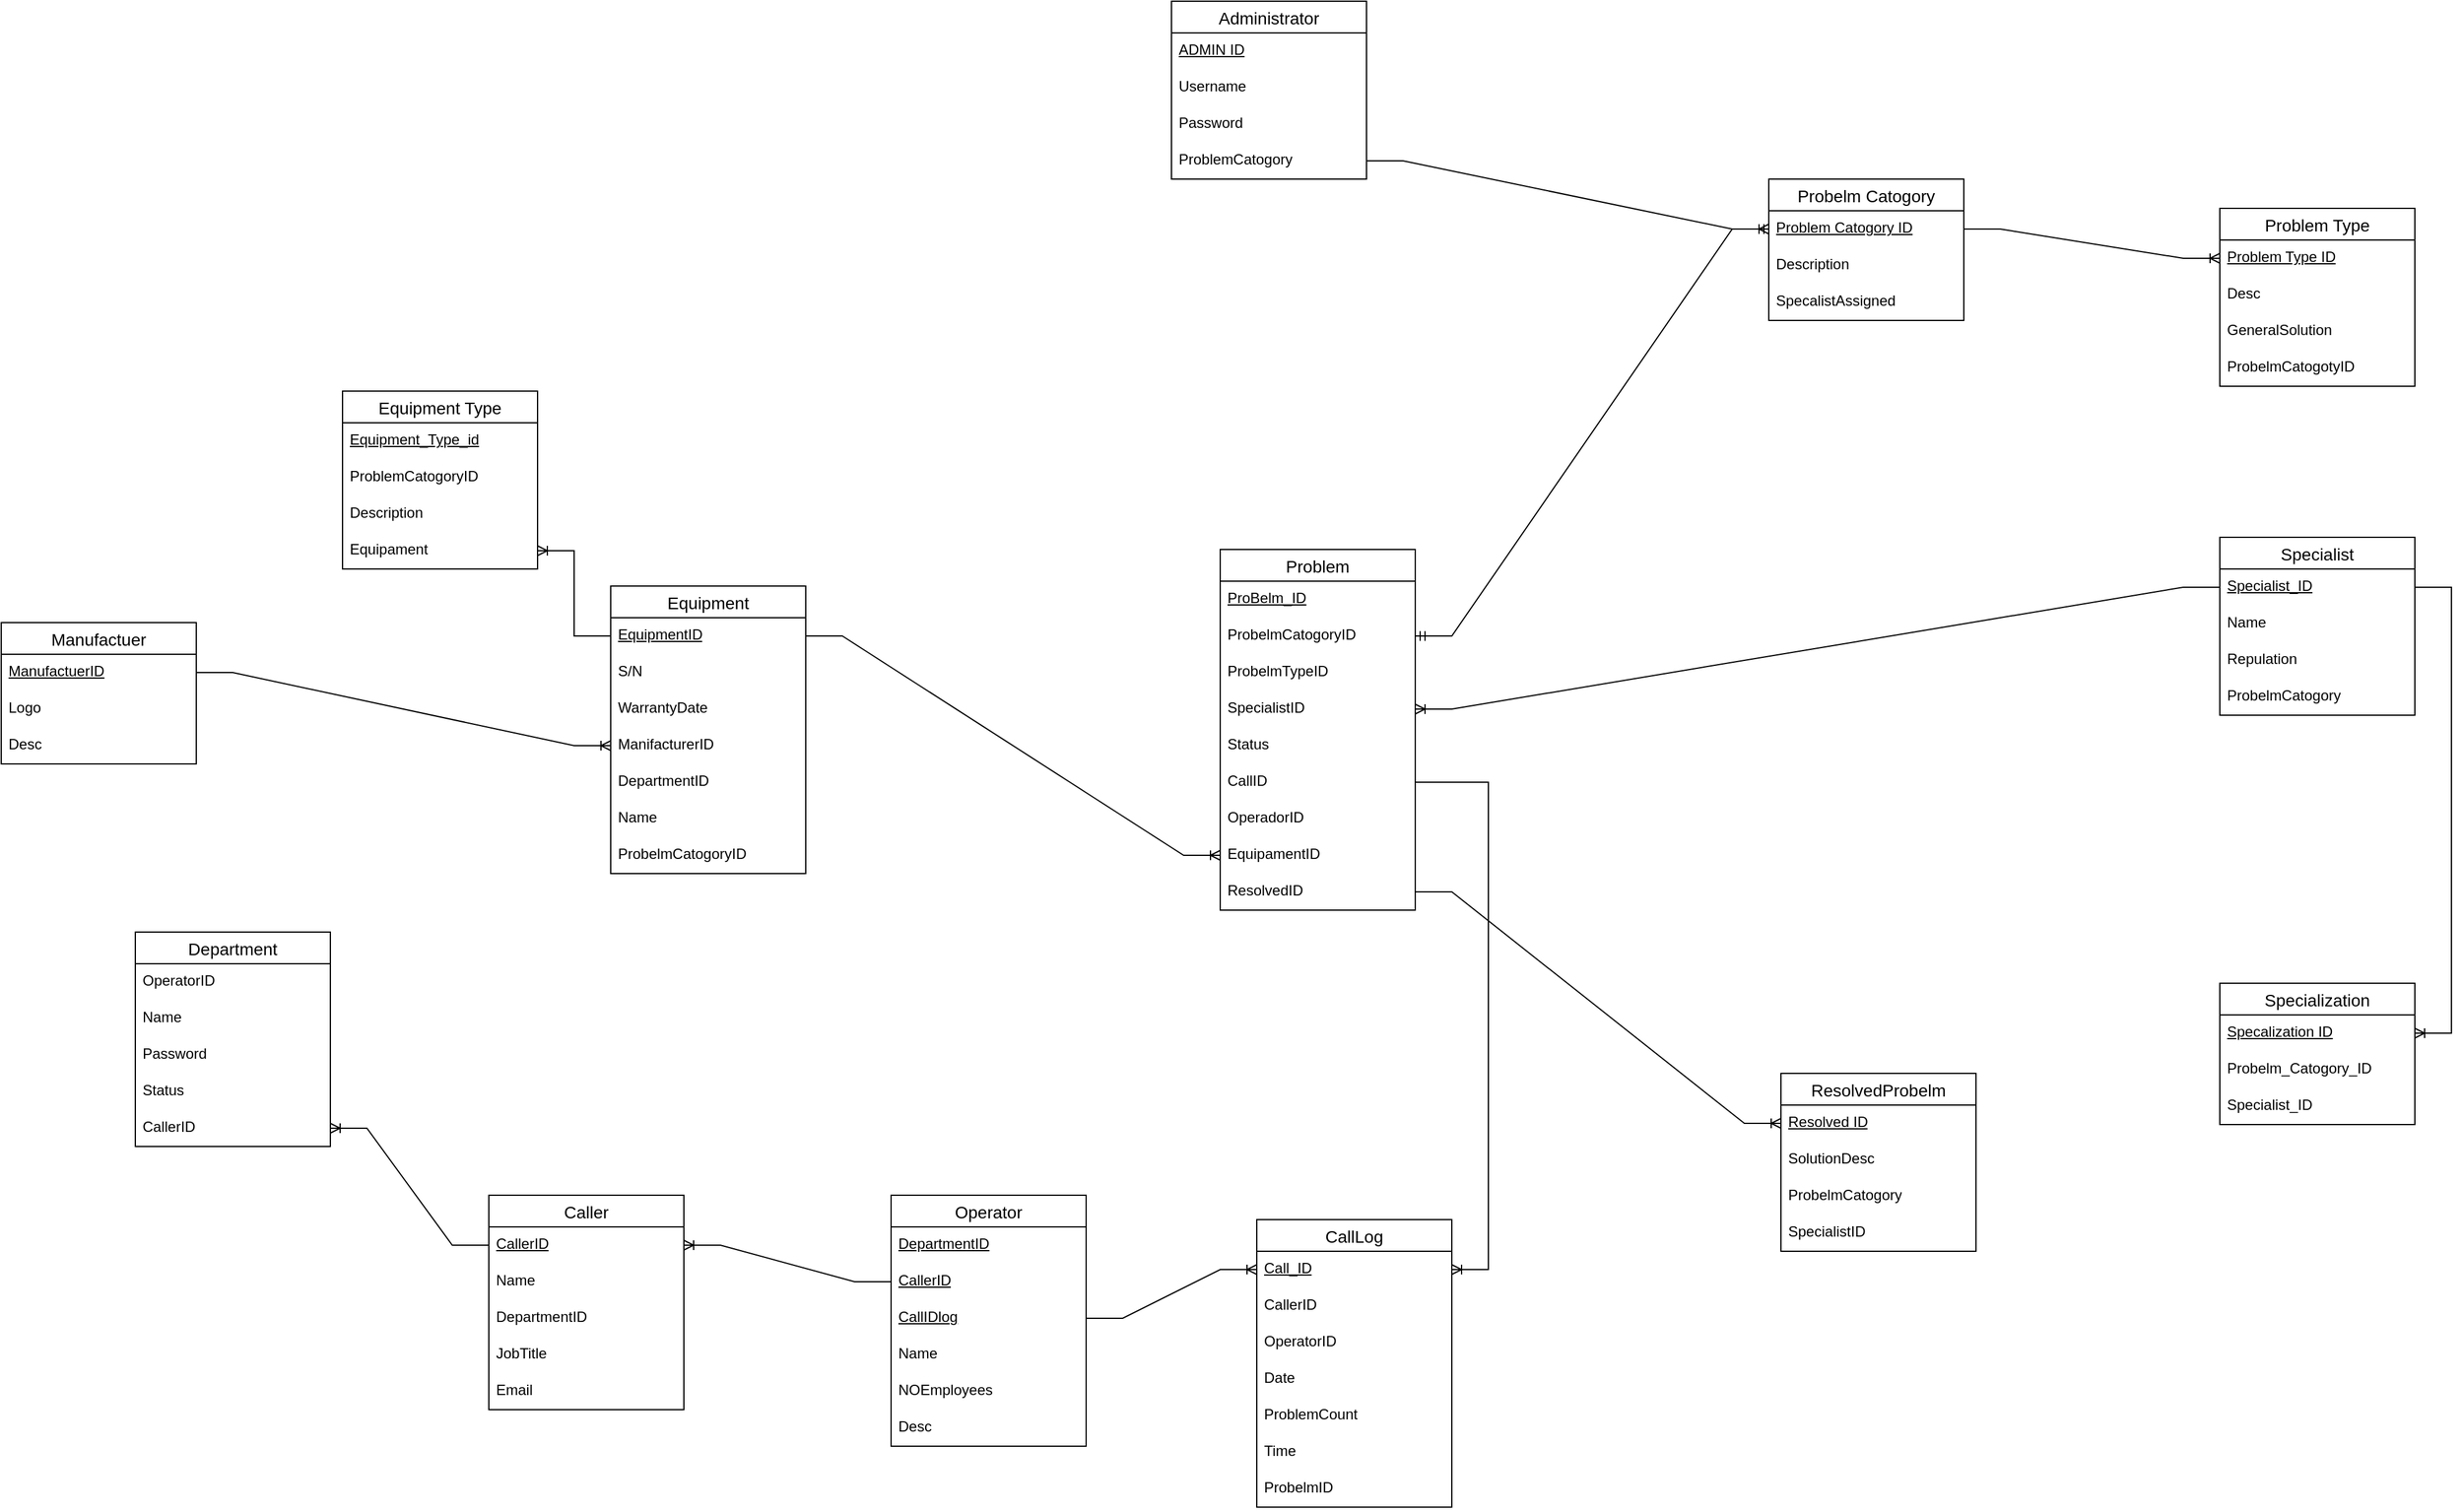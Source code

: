 <mxfile version="24.7.17">
  <diagram name="Página-1" id="ZeteUe9dI3upf3mu1o2H">
    <mxGraphModel dx="3341" dy="3220" grid="1" gridSize="10" guides="1" tooltips="1" connect="1" arrows="1" fold="1" page="1" pageScale="1" pageWidth="827" pageHeight="1169" math="0" shadow="0">
      <root>
        <mxCell id="0" />
        <mxCell id="1" parent="0" />
        <mxCell id="eCejzndIbdOfTofB6fQI-1" value="Equipment Type" style="swimlane;fontStyle=0;childLayout=stackLayout;horizontal=1;startSize=26;horizontalStack=0;resizeParent=1;resizeParentMax=0;resizeLast=0;collapsible=1;marginBottom=0;align=center;fontSize=14;" parent="1" vertex="1">
          <mxGeometry x="-970" y="-1310" width="160" height="146" as="geometry">
            <mxRectangle x="-810" y="-1260" width="140" height="30" as="alternateBounds" />
          </mxGeometry>
        </mxCell>
        <mxCell id="eCejzndIbdOfTofB6fQI-2" value="&lt;font style=&quot;vertical-align: inherit;&quot;&gt;&lt;font style=&quot;vertical-align: inherit;&quot;&gt;&lt;font style=&quot;vertical-align: inherit;&quot;&gt;&lt;font style=&quot;vertical-align: inherit;&quot;&gt;&lt;u&gt;Equipment_Type_id&lt;/u&gt;&lt;/font&gt;&lt;/font&gt;&lt;/font&gt;&lt;/font&gt;" style="text;strokeColor=none;fillColor=none;spacingLeft=4;spacingRight=4;overflow=hidden;rotatable=0;points=[[0,0.5],[1,0.5]];portConstraint=eastwest;fontSize=12;whiteSpace=wrap;html=1;" parent="eCejzndIbdOfTofB6fQI-1" vertex="1">
          <mxGeometry y="26" width="160" height="30" as="geometry" />
        </mxCell>
        <mxCell id="eCejzndIbdOfTofB6fQI-3" value="ProblemCatogoryID" style="text;strokeColor=none;fillColor=none;spacingLeft=4;spacingRight=4;overflow=hidden;rotatable=0;points=[[0,0.5],[1,0.5]];portConstraint=eastwest;fontSize=12;whiteSpace=wrap;html=1;" parent="eCejzndIbdOfTofB6fQI-1" vertex="1">
          <mxGeometry y="56" width="160" height="30" as="geometry" />
        </mxCell>
        <mxCell id="eCejzndIbdOfTofB6fQI-4" value="Description" style="text;strokeColor=none;fillColor=none;spacingLeft=4;spacingRight=4;overflow=hidden;rotatable=0;points=[[0,0.5],[1,0.5]];portConstraint=eastwest;fontSize=12;whiteSpace=wrap;html=1;" parent="eCejzndIbdOfTofB6fQI-1" vertex="1">
          <mxGeometry y="86" width="160" height="30" as="geometry" />
        </mxCell>
        <mxCell id="h2JF8p9FzWfgGjLoV1Fd-132" value="Equipament" style="text;strokeColor=none;fillColor=none;spacingLeft=4;spacingRight=4;overflow=hidden;rotatable=0;points=[[0,0.5],[1,0.5]];portConstraint=eastwest;fontSize=12;whiteSpace=wrap;html=1;" vertex="1" parent="eCejzndIbdOfTofB6fQI-1">
          <mxGeometry y="116" width="160" height="30" as="geometry" />
        </mxCell>
        <mxCell id="eCejzndIbdOfTofB6fQI-5" value="Administrator" style="swimlane;fontStyle=0;childLayout=stackLayout;horizontal=1;startSize=26;horizontalStack=0;resizeParent=1;resizeParentMax=0;resizeLast=0;collapsible=1;marginBottom=0;align=center;fontSize=14;" parent="1" vertex="1">
          <mxGeometry x="-290" y="-1630" width="160" height="146" as="geometry">
            <mxRectangle x="-380" y="-1340" width="120" height="30" as="alternateBounds" />
          </mxGeometry>
        </mxCell>
        <mxCell id="eCejzndIbdOfTofB6fQI-6" value="&lt;font style=&quot;vertical-align: inherit;&quot;&gt;&lt;font style=&quot;vertical-align: inherit;&quot;&gt;&lt;font style=&quot;vertical-align: inherit;&quot;&gt;&lt;font style=&quot;vertical-align: inherit;&quot;&gt;&lt;u&gt;ADMIN ID&lt;/u&gt;&lt;/font&gt;&lt;/font&gt;&lt;/font&gt;&lt;/font&gt;" style="text;strokeColor=none;fillColor=none;spacingLeft=4;spacingRight=4;overflow=hidden;rotatable=0;points=[[0,0.5],[1,0.5]];portConstraint=eastwest;fontSize=12;whiteSpace=wrap;html=1;" parent="eCejzndIbdOfTofB6fQI-5" vertex="1">
          <mxGeometry y="26" width="160" height="30" as="geometry" />
        </mxCell>
        <mxCell id="eCejzndIbdOfTofB6fQI-7" value="Username" style="text;strokeColor=none;fillColor=none;spacingLeft=4;spacingRight=4;overflow=hidden;rotatable=0;points=[[0,0.5],[1,0.5]];portConstraint=eastwest;fontSize=12;whiteSpace=wrap;html=1;" parent="eCejzndIbdOfTofB6fQI-5" vertex="1">
          <mxGeometry y="56" width="160" height="30" as="geometry" />
        </mxCell>
        <mxCell id="eCejzndIbdOfTofB6fQI-8" value="Password" style="text;strokeColor=none;fillColor=none;spacingLeft=4;spacingRight=4;overflow=hidden;rotatable=0;points=[[0,0.5],[1,0.5]];portConstraint=eastwest;fontSize=12;whiteSpace=wrap;html=1;" parent="eCejzndIbdOfTofB6fQI-5" vertex="1">
          <mxGeometry y="86" width="160" height="30" as="geometry" />
        </mxCell>
        <mxCell id="h2JF8p9FzWfgGjLoV1Fd-112" value="ProblemCatogory" style="text;strokeColor=none;fillColor=none;spacingLeft=4;spacingRight=4;overflow=hidden;rotatable=0;points=[[0,0.5],[1,0.5]];portConstraint=eastwest;fontSize=12;whiteSpace=wrap;html=1;" vertex="1" parent="eCejzndIbdOfTofB6fQI-5">
          <mxGeometry y="116" width="160" height="30" as="geometry" />
        </mxCell>
        <mxCell id="eCejzndIbdOfTofB6fQI-9" value="Problem Type" style="swimlane;fontStyle=0;childLayout=stackLayout;horizontal=1;startSize=26;horizontalStack=0;resizeParent=1;resizeParentMax=0;resizeLast=0;collapsible=1;marginBottom=0;align=center;fontSize=14;" parent="1" vertex="1">
          <mxGeometry x="570" y="-1460" width="160" height="146" as="geometry">
            <mxRectangle x="550" y="-1210" width="130" height="30" as="alternateBounds" />
          </mxGeometry>
        </mxCell>
        <mxCell id="eCejzndIbdOfTofB6fQI-10" value="&lt;u&gt;Problem Type ID&lt;/u&gt;" style="text;strokeColor=none;fillColor=none;spacingLeft=4;spacingRight=4;overflow=hidden;rotatable=0;points=[[0,0.5],[1,0.5]];portConstraint=eastwest;fontSize=12;whiteSpace=wrap;html=1;" parent="eCejzndIbdOfTofB6fQI-9" vertex="1">
          <mxGeometry y="26" width="160" height="30" as="geometry" />
        </mxCell>
        <mxCell id="eCejzndIbdOfTofB6fQI-11" value="Desc" style="text;strokeColor=none;fillColor=none;spacingLeft=4;spacingRight=4;overflow=hidden;rotatable=0;points=[[0,0.5],[1,0.5]];portConstraint=eastwest;fontSize=12;whiteSpace=wrap;html=1;" parent="eCejzndIbdOfTofB6fQI-9" vertex="1">
          <mxGeometry y="56" width="160" height="30" as="geometry" />
        </mxCell>
        <mxCell id="eCejzndIbdOfTofB6fQI-12" value="GeneralSolution" style="text;strokeColor=none;fillColor=none;spacingLeft=4;spacingRight=4;overflow=hidden;rotatable=0;points=[[0,0.5],[1,0.5]];portConstraint=eastwest;fontSize=12;whiteSpace=wrap;html=1;" parent="eCejzndIbdOfTofB6fQI-9" vertex="1">
          <mxGeometry y="86" width="160" height="30" as="geometry" />
        </mxCell>
        <mxCell id="h2JF8p9FzWfgGjLoV1Fd-116" value="ProbelmCatogotyID" style="text;strokeColor=none;fillColor=none;spacingLeft=4;spacingRight=4;overflow=hidden;rotatable=0;points=[[0,0.5],[1,0.5]];portConstraint=eastwest;fontSize=12;whiteSpace=wrap;html=1;" vertex="1" parent="eCejzndIbdOfTofB6fQI-9">
          <mxGeometry y="116" width="160" height="30" as="geometry" />
        </mxCell>
        <mxCell id="eCejzndIbdOfTofB6fQI-13" value="Probelm Catogory" style="swimlane;fontStyle=0;childLayout=stackLayout;horizontal=1;startSize=26;horizontalStack=0;resizeParent=1;resizeParentMax=0;resizeLast=0;collapsible=1;marginBottom=0;align=center;fontSize=14;" parent="1" vertex="1">
          <mxGeometry x="200" y="-1484" width="160" height="116" as="geometry">
            <mxRectangle x="170" y="-1330" width="150" height="30" as="alternateBounds" />
          </mxGeometry>
        </mxCell>
        <mxCell id="eCejzndIbdOfTofB6fQI-14" value="&lt;u&gt;Problem Catogory ID&lt;/u&gt;" style="text;strokeColor=none;fillColor=none;spacingLeft=4;spacingRight=4;overflow=hidden;rotatable=0;points=[[0,0.5],[1,0.5]];portConstraint=eastwest;fontSize=12;whiteSpace=wrap;html=1;" parent="eCejzndIbdOfTofB6fQI-13" vertex="1">
          <mxGeometry y="26" width="160" height="30" as="geometry" />
        </mxCell>
        <mxCell id="eCejzndIbdOfTofB6fQI-15" value="Description" style="text;strokeColor=none;fillColor=none;spacingLeft=4;spacingRight=4;overflow=hidden;rotatable=0;points=[[0,0.5],[1,0.5]];portConstraint=eastwest;fontSize=12;whiteSpace=wrap;html=1;" parent="eCejzndIbdOfTofB6fQI-13" vertex="1">
          <mxGeometry y="56" width="160" height="30" as="geometry" />
        </mxCell>
        <mxCell id="eCejzndIbdOfTofB6fQI-16" value="SpecalistAssigned" style="text;strokeColor=none;fillColor=none;spacingLeft=4;spacingRight=4;overflow=hidden;rotatable=0;points=[[0,0.5],[1,0.5]];portConstraint=eastwest;fontSize=12;whiteSpace=wrap;html=1;" parent="eCejzndIbdOfTofB6fQI-13" vertex="1">
          <mxGeometry y="86" width="160" height="30" as="geometry" />
        </mxCell>
        <mxCell id="eCejzndIbdOfTofB6fQI-17" value="Specialist" style="swimlane;fontStyle=0;childLayout=stackLayout;horizontal=1;startSize=26;horizontalStack=0;resizeParent=1;resizeParentMax=0;resizeLast=0;collapsible=1;marginBottom=0;align=center;fontSize=14;" parent="1" vertex="1">
          <mxGeometry x="570" y="-1190" width="160" height="146" as="geometry">
            <mxRectangle x="670" y="-1100" width="100" height="30" as="alternateBounds" />
          </mxGeometry>
        </mxCell>
        <mxCell id="eCejzndIbdOfTofB6fQI-18" value="&lt;font style=&quot;vertical-align: inherit;&quot;&gt;&lt;font style=&quot;vertical-align: inherit;&quot;&gt;&lt;font style=&quot;vertical-align: inherit;&quot;&gt;&lt;font style=&quot;vertical-align: inherit;&quot;&gt;&lt;u&gt;Specialist_ID&lt;/u&gt;&lt;/font&gt;&lt;/font&gt;&lt;/font&gt;&lt;/font&gt;" style="text;strokeColor=none;fillColor=none;spacingLeft=4;spacingRight=4;overflow=hidden;rotatable=0;points=[[0,0.5],[1,0.5]];portConstraint=eastwest;fontSize=12;whiteSpace=wrap;html=1;" parent="eCejzndIbdOfTofB6fQI-17" vertex="1">
          <mxGeometry y="26" width="160" height="30" as="geometry" />
        </mxCell>
        <mxCell id="eCejzndIbdOfTofB6fQI-19" value="Name" style="text;strokeColor=none;fillColor=none;spacingLeft=4;spacingRight=4;overflow=hidden;rotatable=0;points=[[0,0.5],[1,0.5]];portConstraint=eastwest;fontSize=12;whiteSpace=wrap;html=1;" parent="eCejzndIbdOfTofB6fQI-17" vertex="1">
          <mxGeometry y="56" width="160" height="30" as="geometry" />
        </mxCell>
        <mxCell id="eCejzndIbdOfTofB6fQI-20" value="Repulation" style="text;strokeColor=none;fillColor=none;spacingLeft=4;spacingRight=4;overflow=hidden;rotatable=0;points=[[0,0.5],[1,0.5]];portConstraint=eastwest;fontSize=12;whiteSpace=wrap;html=1;" parent="eCejzndIbdOfTofB6fQI-17" vertex="1">
          <mxGeometry y="86" width="160" height="30" as="geometry" />
        </mxCell>
        <mxCell id="eCejzndIbdOfTofB6fQI-54" value="ProbelmCatogory" style="text;strokeColor=none;fillColor=none;spacingLeft=4;spacingRight=4;overflow=hidden;rotatable=0;points=[[0,0.5],[1,0.5]];portConstraint=eastwest;fontSize=12;whiteSpace=wrap;html=1;" parent="eCejzndIbdOfTofB6fQI-17" vertex="1">
          <mxGeometry y="116" width="160" height="30" as="geometry" />
        </mxCell>
        <mxCell id="eCejzndIbdOfTofB6fQI-21" value="ResolvedProbelm" style="swimlane;fontStyle=0;childLayout=stackLayout;horizontal=1;startSize=26;horizontalStack=0;resizeParent=1;resizeParentMax=0;resizeLast=0;collapsible=1;marginBottom=0;align=center;fontSize=14;" parent="1" vertex="1">
          <mxGeometry x="210" y="-750" width="160" height="146" as="geometry">
            <mxRectangle x="50" y="-750" width="150" height="30" as="alternateBounds" />
          </mxGeometry>
        </mxCell>
        <mxCell id="eCejzndIbdOfTofB6fQI-22" value="&lt;font style=&quot;vertical-align: inherit;&quot;&gt;&lt;font style=&quot;vertical-align: inherit;&quot;&gt;&lt;font style=&quot;vertical-align: inherit;&quot;&gt;&lt;font style=&quot;vertical-align: inherit;&quot;&gt;&lt;u&gt;Resolved ID&lt;/u&gt;&lt;/font&gt;&lt;/font&gt;&lt;/font&gt;&lt;/font&gt;" style="text;strokeColor=none;fillColor=none;spacingLeft=4;spacingRight=4;overflow=hidden;rotatable=0;points=[[0,0.5],[1,0.5]];portConstraint=eastwest;fontSize=12;whiteSpace=wrap;html=1;" parent="eCejzndIbdOfTofB6fQI-21" vertex="1">
          <mxGeometry y="26" width="160" height="30" as="geometry" />
        </mxCell>
        <mxCell id="eCejzndIbdOfTofB6fQI-23" value="SolutionDesc" style="text;strokeColor=none;fillColor=none;spacingLeft=4;spacingRight=4;overflow=hidden;rotatable=0;points=[[0,0.5],[1,0.5]];portConstraint=eastwest;fontSize=12;whiteSpace=wrap;html=1;" parent="eCejzndIbdOfTofB6fQI-21" vertex="1">
          <mxGeometry y="56" width="160" height="30" as="geometry" />
        </mxCell>
        <mxCell id="eCejzndIbdOfTofB6fQI-24" value="ProbelmCatogory" style="text;strokeColor=none;fillColor=none;spacingLeft=4;spacingRight=4;overflow=hidden;rotatable=0;points=[[0,0.5],[1,0.5]];portConstraint=eastwest;fontSize=12;whiteSpace=wrap;html=1;" parent="eCejzndIbdOfTofB6fQI-21" vertex="1">
          <mxGeometry y="86" width="160" height="30" as="geometry" />
        </mxCell>
        <mxCell id="eCejzndIbdOfTofB6fQI-57" value="SpecialistID" style="text;strokeColor=none;fillColor=none;spacingLeft=4;spacingRight=4;overflow=hidden;rotatable=0;points=[[0,0.5],[1,0.5]];portConstraint=eastwest;fontSize=12;whiteSpace=wrap;html=1;" parent="eCejzndIbdOfTofB6fQI-21" vertex="1">
          <mxGeometry y="116" width="160" height="30" as="geometry" />
        </mxCell>
        <mxCell id="eCejzndIbdOfTofB6fQI-25" value="Specialization" style="swimlane;fontStyle=0;childLayout=stackLayout;horizontal=1;startSize=26;horizontalStack=0;resizeParent=1;resizeParentMax=0;resizeLast=0;collapsible=1;marginBottom=0;align=center;fontSize=14;" parent="1" vertex="1">
          <mxGeometry x="570" y="-824" width="160" height="116" as="geometry">
            <mxRectangle x="290" y="-800" width="130" height="30" as="alternateBounds" />
          </mxGeometry>
        </mxCell>
        <mxCell id="eCejzndIbdOfTofB6fQI-26" value="&lt;font style=&quot;vertical-align: inherit;&quot;&gt;&lt;font style=&quot;vertical-align: inherit;&quot;&gt;&lt;font style=&quot;vertical-align: inherit;&quot;&gt;&lt;font style=&quot;vertical-align: inherit;&quot;&gt;&lt;u&gt;Specalization ID&lt;/u&gt;&lt;/font&gt;&lt;/font&gt;&lt;/font&gt;&lt;/font&gt;" style="text;strokeColor=none;fillColor=none;spacingLeft=4;spacingRight=4;overflow=hidden;rotatable=0;points=[[0,0.5],[1,0.5]];portConstraint=eastwest;fontSize=12;whiteSpace=wrap;html=1;" parent="eCejzndIbdOfTofB6fQI-25" vertex="1">
          <mxGeometry y="26" width="160" height="30" as="geometry" />
        </mxCell>
        <mxCell id="eCejzndIbdOfTofB6fQI-27" value="Probelm_Catogory_ID" style="text;strokeColor=none;fillColor=none;spacingLeft=4;spacingRight=4;overflow=hidden;rotatable=0;points=[[0,0.5],[1,0.5]];portConstraint=eastwest;fontSize=12;whiteSpace=wrap;html=1;" parent="eCejzndIbdOfTofB6fQI-25" vertex="1">
          <mxGeometry y="56" width="160" height="30" as="geometry" />
        </mxCell>
        <mxCell id="eCejzndIbdOfTofB6fQI-28" value="Specialist_ID" style="text;strokeColor=none;fillColor=none;spacingLeft=4;spacingRight=4;overflow=hidden;rotatable=0;points=[[0,0.5],[1,0.5]];portConstraint=eastwest;fontSize=12;whiteSpace=wrap;html=1;" parent="eCejzndIbdOfTofB6fQI-25" vertex="1">
          <mxGeometry y="86" width="160" height="30" as="geometry" />
        </mxCell>
        <mxCell id="eCejzndIbdOfTofB6fQI-29" value="CallLog" style="swimlane;fontStyle=0;childLayout=stackLayout;horizontal=1;startSize=26;horizontalStack=0;resizeParent=1;resizeParentMax=0;resizeLast=0;collapsible=1;marginBottom=0;align=center;fontSize=14;" parent="1" vertex="1">
          <mxGeometry x="-220" y="-630" width="160" height="236" as="geometry">
            <mxRectangle x="-170" y="-610" width="90" height="30" as="alternateBounds" />
          </mxGeometry>
        </mxCell>
        <mxCell id="eCejzndIbdOfTofB6fQI-30" value="&lt;u&gt;Call_ID&lt;/u&gt;" style="text;strokeColor=none;fillColor=none;spacingLeft=4;spacingRight=4;overflow=hidden;rotatable=0;points=[[0,0.5],[1,0.5]];portConstraint=eastwest;fontSize=12;whiteSpace=wrap;html=1;" parent="eCejzndIbdOfTofB6fQI-29" vertex="1">
          <mxGeometry y="26" width="160" height="30" as="geometry" />
        </mxCell>
        <mxCell id="eCejzndIbdOfTofB6fQI-31" value="CallerID" style="text;strokeColor=none;fillColor=none;spacingLeft=4;spacingRight=4;overflow=hidden;rotatable=0;points=[[0,0.5],[1,0.5]];portConstraint=eastwest;fontSize=12;whiteSpace=wrap;html=1;" parent="eCejzndIbdOfTofB6fQI-29" vertex="1">
          <mxGeometry y="56" width="160" height="30" as="geometry" />
        </mxCell>
        <mxCell id="eCejzndIbdOfTofB6fQI-32" value="OperatorID" style="text;strokeColor=none;fillColor=none;spacingLeft=4;spacingRight=4;overflow=hidden;rotatable=0;points=[[0,0.5],[1,0.5]];portConstraint=eastwest;fontSize=12;whiteSpace=wrap;html=1;" parent="eCejzndIbdOfTofB6fQI-29" vertex="1">
          <mxGeometry y="86" width="160" height="30" as="geometry" />
        </mxCell>
        <mxCell id="eCejzndIbdOfTofB6fQI-58" value="Date" style="text;strokeColor=none;fillColor=none;spacingLeft=4;spacingRight=4;overflow=hidden;rotatable=0;points=[[0,0.5],[1,0.5]];portConstraint=eastwest;fontSize=12;whiteSpace=wrap;html=1;" parent="eCejzndIbdOfTofB6fQI-29" vertex="1">
          <mxGeometry y="116" width="160" height="30" as="geometry" />
        </mxCell>
        <mxCell id="eCejzndIbdOfTofB6fQI-59" value="ProblemCount" style="text;strokeColor=none;fillColor=none;spacingLeft=4;spacingRight=4;overflow=hidden;rotatable=0;points=[[0,0.5],[1,0.5]];portConstraint=eastwest;fontSize=12;whiteSpace=wrap;html=1;" parent="eCejzndIbdOfTofB6fQI-29" vertex="1">
          <mxGeometry y="146" width="160" height="30" as="geometry" />
        </mxCell>
        <mxCell id="eCejzndIbdOfTofB6fQI-60" value="Time" style="text;strokeColor=none;fillColor=none;spacingLeft=4;spacingRight=4;overflow=hidden;rotatable=0;points=[[0,0.5],[1,0.5]];portConstraint=eastwest;fontSize=12;whiteSpace=wrap;html=1;" parent="eCejzndIbdOfTofB6fQI-29" vertex="1">
          <mxGeometry y="176" width="160" height="30" as="geometry" />
        </mxCell>
        <mxCell id="eCejzndIbdOfTofB6fQI-61" value="ProbelmID" style="text;strokeColor=none;fillColor=none;spacingLeft=4;spacingRight=4;overflow=hidden;rotatable=0;points=[[0,0.5],[1,0.5]];portConstraint=eastwest;fontSize=12;whiteSpace=wrap;html=1;" parent="eCejzndIbdOfTofB6fQI-29" vertex="1">
          <mxGeometry y="206" width="160" height="30" as="geometry" />
        </mxCell>
        <mxCell id="eCejzndIbdOfTofB6fQI-33" value="Problem" style="swimlane;fontStyle=0;childLayout=stackLayout;horizontal=1;startSize=26;horizontalStack=0;resizeParent=1;resizeParentMax=0;resizeLast=0;collapsible=1;marginBottom=0;align=center;fontSize=14;" parent="1" vertex="1">
          <mxGeometry x="-250" y="-1180" width="160" height="296" as="geometry">
            <mxRectangle x="-155" y="-1240" width="90" height="30" as="alternateBounds" />
          </mxGeometry>
        </mxCell>
        <mxCell id="eCejzndIbdOfTofB6fQI-34" value="&lt;font style=&quot;vertical-align: inherit;&quot;&gt;&lt;font style=&quot;vertical-align: inherit;&quot;&gt;&lt;font style=&quot;vertical-align: inherit;&quot;&gt;&lt;font style=&quot;vertical-align: inherit;&quot;&gt;&lt;u&gt;ProBelm_ID&lt;/u&gt;&lt;/font&gt;&lt;/font&gt;&lt;/font&gt;&lt;/font&gt;" style="text;strokeColor=none;fillColor=none;spacingLeft=4;spacingRight=4;overflow=hidden;rotatable=0;points=[[0,0.5],[1,0.5]];portConstraint=eastwest;fontSize=12;whiteSpace=wrap;html=1;" parent="eCejzndIbdOfTofB6fQI-33" vertex="1">
          <mxGeometry y="26" width="160" height="30" as="geometry" />
        </mxCell>
        <mxCell id="eCejzndIbdOfTofB6fQI-35" value="ProbelmCatogoryID" style="text;strokeColor=none;fillColor=none;spacingLeft=4;spacingRight=4;overflow=hidden;rotatable=0;points=[[0,0.5],[1,0.5]];portConstraint=eastwest;fontSize=12;whiteSpace=wrap;html=1;" parent="eCejzndIbdOfTofB6fQI-33" vertex="1">
          <mxGeometry y="56" width="160" height="30" as="geometry" />
        </mxCell>
        <mxCell id="eCejzndIbdOfTofB6fQI-36" value="ProbelmTypeID" style="text;strokeColor=none;fillColor=none;spacingLeft=4;spacingRight=4;overflow=hidden;rotatable=0;points=[[0,0.5],[1,0.5]];portConstraint=eastwest;fontSize=12;whiteSpace=wrap;html=1;" parent="eCejzndIbdOfTofB6fQI-33" vertex="1">
          <mxGeometry y="86" width="160" height="30" as="geometry" />
        </mxCell>
        <mxCell id="eCejzndIbdOfTofB6fQI-62" value="SpecialistID" style="text;strokeColor=none;fillColor=none;spacingLeft=4;spacingRight=4;overflow=hidden;rotatable=0;points=[[0,0.5],[1,0.5]];portConstraint=eastwest;fontSize=12;whiteSpace=wrap;html=1;" parent="eCejzndIbdOfTofB6fQI-33" vertex="1">
          <mxGeometry y="116" width="160" height="30" as="geometry" />
        </mxCell>
        <mxCell id="eCejzndIbdOfTofB6fQI-63" value="Status" style="text;strokeColor=none;fillColor=none;spacingLeft=4;spacingRight=4;overflow=hidden;rotatable=0;points=[[0,0.5],[1,0.5]];portConstraint=eastwest;fontSize=12;whiteSpace=wrap;html=1;" parent="eCejzndIbdOfTofB6fQI-33" vertex="1">
          <mxGeometry y="146" width="160" height="30" as="geometry" />
        </mxCell>
        <mxCell id="eCejzndIbdOfTofB6fQI-64" value="CallID" style="text;strokeColor=none;fillColor=none;spacingLeft=4;spacingRight=4;overflow=hidden;rotatable=0;points=[[0,0.5],[1,0.5]];portConstraint=eastwest;fontSize=12;whiteSpace=wrap;html=1;" parent="eCejzndIbdOfTofB6fQI-33" vertex="1">
          <mxGeometry y="176" width="160" height="30" as="geometry" />
        </mxCell>
        <mxCell id="h2JF8p9FzWfgGjLoV1Fd-1" value="OperadorID" style="text;strokeColor=none;fillColor=none;spacingLeft=4;spacingRight=4;overflow=hidden;rotatable=0;points=[[0,0.5],[1,0.5]];portConstraint=eastwest;fontSize=12;whiteSpace=wrap;html=1;" vertex="1" parent="eCejzndIbdOfTofB6fQI-33">
          <mxGeometry y="206" width="160" height="30" as="geometry" />
        </mxCell>
        <mxCell id="h2JF8p9FzWfgGjLoV1Fd-2" value="EquipamentID" style="text;strokeColor=none;fillColor=none;spacingLeft=4;spacingRight=4;overflow=hidden;rotatable=0;points=[[0,0.5],[1,0.5]];portConstraint=eastwest;fontSize=12;whiteSpace=wrap;html=1;" vertex="1" parent="eCejzndIbdOfTofB6fQI-33">
          <mxGeometry y="236" width="160" height="30" as="geometry" />
        </mxCell>
        <mxCell id="h2JF8p9FzWfgGjLoV1Fd-3" value="ResolvedID" style="text;strokeColor=none;fillColor=none;spacingLeft=4;spacingRight=4;overflow=hidden;rotatable=0;points=[[0,0.5],[1,0.5]];portConstraint=eastwest;fontSize=12;whiteSpace=wrap;html=1;" vertex="1" parent="eCejzndIbdOfTofB6fQI-33">
          <mxGeometry y="266" width="160" height="30" as="geometry" />
        </mxCell>
        <mxCell id="eCejzndIbdOfTofB6fQI-37" value="Equipment" style="swimlane;fontStyle=0;childLayout=stackLayout;horizontal=1;startSize=26;horizontalStack=0;resizeParent=1;resizeParentMax=0;resizeLast=0;collapsible=1;marginBottom=0;align=center;fontSize=14;" parent="1" vertex="1">
          <mxGeometry x="-750" y="-1150" width="160" height="236" as="geometry">
            <mxRectangle x="-400" y="-1140" width="110" height="30" as="alternateBounds" />
          </mxGeometry>
        </mxCell>
        <mxCell id="eCejzndIbdOfTofB6fQI-38" value="&lt;font style=&quot;vertical-align: inherit;&quot;&gt;&lt;font style=&quot;vertical-align: inherit;&quot;&gt;&lt;font style=&quot;vertical-align: inherit;&quot;&gt;&lt;font style=&quot;vertical-align: inherit;&quot;&gt;&lt;u&gt;EquipmentID&lt;/u&gt;&lt;/font&gt;&lt;/font&gt;&lt;/font&gt;&lt;/font&gt;" style="text;strokeColor=none;fillColor=none;spacingLeft=4;spacingRight=4;overflow=hidden;rotatable=0;points=[[0,0.5],[1,0.5]];portConstraint=eastwest;fontSize=12;whiteSpace=wrap;html=1;" parent="eCejzndIbdOfTofB6fQI-37" vertex="1">
          <mxGeometry y="26" width="160" height="30" as="geometry" />
        </mxCell>
        <mxCell id="eCejzndIbdOfTofB6fQI-39" value="S/N" style="text;strokeColor=none;fillColor=none;spacingLeft=4;spacingRight=4;overflow=hidden;rotatable=0;points=[[0,0.5],[1,0.5]];portConstraint=eastwest;fontSize=12;whiteSpace=wrap;html=1;" parent="eCejzndIbdOfTofB6fQI-37" vertex="1">
          <mxGeometry y="56" width="160" height="30" as="geometry" />
        </mxCell>
        <mxCell id="eCejzndIbdOfTofB6fQI-40" value="WarrantyDate" style="text;strokeColor=none;fillColor=none;spacingLeft=4;spacingRight=4;overflow=hidden;rotatable=0;points=[[0,0.5],[1,0.5]];portConstraint=eastwest;fontSize=12;whiteSpace=wrap;html=1;" parent="eCejzndIbdOfTofB6fQI-37" vertex="1">
          <mxGeometry y="86" width="160" height="30" as="geometry" />
        </mxCell>
        <mxCell id="eCejzndIbdOfTofB6fQI-65" value="ManifacturerID" style="text;strokeColor=none;fillColor=none;spacingLeft=4;spacingRight=4;overflow=hidden;rotatable=0;points=[[0,0.5],[1,0.5]];portConstraint=eastwest;fontSize=12;whiteSpace=wrap;html=1;" parent="eCejzndIbdOfTofB6fQI-37" vertex="1">
          <mxGeometry y="116" width="160" height="30" as="geometry" />
        </mxCell>
        <mxCell id="eCejzndIbdOfTofB6fQI-66" value="DepartmentID" style="text;strokeColor=none;fillColor=none;spacingLeft=4;spacingRight=4;overflow=hidden;rotatable=0;points=[[0,0.5],[1,0.5]];portConstraint=eastwest;fontSize=12;whiteSpace=wrap;html=1;" parent="eCejzndIbdOfTofB6fQI-37" vertex="1">
          <mxGeometry y="146" width="160" height="30" as="geometry" />
        </mxCell>
        <mxCell id="eCejzndIbdOfTofB6fQI-67" value="Name" style="text;strokeColor=none;fillColor=none;spacingLeft=4;spacingRight=4;overflow=hidden;rotatable=0;points=[[0,0.5],[1,0.5]];portConstraint=eastwest;fontSize=12;whiteSpace=wrap;html=1;" parent="eCejzndIbdOfTofB6fQI-37" vertex="1">
          <mxGeometry y="176" width="160" height="30" as="geometry" />
        </mxCell>
        <mxCell id="eCejzndIbdOfTofB6fQI-68" value="ProbelmCatogoryID" style="text;strokeColor=none;fillColor=none;spacingLeft=4;spacingRight=4;overflow=hidden;rotatable=0;points=[[0,0.5],[1,0.5]];portConstraint=eastwest;fontSize=12;whiteSpace=wrap;html=1;" parent="eCejzndIbdOfTofB6fQI-37" vertex="1">
          <mxGeometry y="206" width="160" height="30" as="geometry" />
        </mxCell>
        <mxCell id="eCejzndIbdOfTofB6fQI-41" value="Operator" style="swimlane;fontStyle=0;childLayout=stackLayout;horizontal=1;startSize=26;horizontalStack=0;resizeParent=1;resizeParentMax=0;resizeLast=0;collapsible=1;marginBottom=0;align=center;fontSize=14;" parent="1" vertex="1">
          <mxGeometry x="-520" y="-650" width="160" height="206" as="geometry">
            <mxRectangle x="-463" y="-610" width="100" height="30" as="alternateBounds" />
          </mxGeometry>
        </mxCell>
        <mxCell id="eCejzndIbdOfTofB6fQI-42" value="&lt;font style=&quot;vertical-align: inherit;&quot;&gt;&lt;font style=&quot;vertical-align: inherit;&quot;&gt;&lt;font style=&quot;vertical-align: inherit;&quot;&gt;&lt;font style=&quot;vertical-align: inherit;&quot;&gt;&lt;u&gt;DepartmentID&lt;/u&gt;&lt;/font&gt;&lt;/font&gt;&lt;/font&gt;&lt;/font&gt;" style="text;strokeColor=none;fillColor=none;spacingLeft=4;spacingRight=4;overflow=hidden;rotatable=0;points=[[0,0.5],[1,0.5]];portConstraint=eastwest;fontSize=12;whiteSpace=wrap;html=1;" parent="eCejzndIbdOfTofB6fQI-41" vertex="1">
          <mxGeometry y="26" width="160" height="30" as="geometry" />
        </mxCell>
        <mxCell id="eCejzndIbdOfTofB6fQI-43" value="&lt;u&gt;CallerID&lt;/u&gt;" style="text;strokeColor=none;fillColor=none;spacingLeft=4;spacingRight=4;overflow=hidden;rotatable=0;points=[[0,0.5],[1,0.5]];portConstraint=eastwest;fontSize=12;whiteSpace=wrap;html=1;" parent="eCejzndIbdOfTofB6fQI-41" vertex="1">
          <mxGeometry y="56" width="160" height="30" as="geometry" />
        </mxCell>
        <mxCell id="eCejzndIbdOfTofB6fQI-44" value="&lt;u&gt;CallIDlog&lt;/u&gt;" style="text;strokeColor=none;fillColor=none;spacingLeft=4;spacingRight=4;overflow=hidden;rotatable=0;points=[[0,0.5],[1,0.5]];portConstraint=eastwest;fontSize=12;whiteSpace=wrap;html=1;" parent="eCejzndIbdOfTofB6fQI-41" vertex="1">
          <mxGeometry y="86" width="160" height="30" as="geometry" />
        </mxCell>
        <mxCell id="h2JF8p9FzWfgGjLoV1Fd-36" value="Name" style="text;strokeColor=none;fillColor=none;spacingLeft=4;spacingRight=4;overflow=hidden;rotatable=0;points=[[0,0.5],[1,0.5]];portConstraint=eastwest;fontSize=12;whiteSpace=wrap;html=1;" vertex="1" parent="eCejzndIbdOfTofB6fQI-41">
          <mxGeometry y="116" width="160" height="30" as="geometry" />
        </mxCell>
        <mxCell id="h2JF8p9FzWfgGjLoV1Fd-41" value="NOEmployees" style="text;strokeColor=none;fillColor=none;spacingLeft=4;spacingRight=4;overflow=hidden;rotatable=0;points=[[0,0.5],[1,0.5]];portConstraint=eastwest;fontSize=12;whiteSpace=wrap;html=1;" vertex="1" parent="eCejzndIbdOfTofB6fQI-41">
          <mxGeometry y="146" width="160" height="30" as="geometry" />
        </mxCell>
        <mxCell id="eCejzndIbdOfTofB6fQI-69" value="Desc" style="text;strokeColor=none;fillColor=none;spacingLeft=4;spacingRight=4;overflow=hidden;rotatable=0;points=[[0,0.5],[1,0.5]];portConstraint=eastwest;fontSize=12;whiteSpace=wrap;html=1;" parent="eCejzndIbdOfTofB6fQI-41" vertex="1">
          <mxGeometry y="176" width="160" height="30" as="geometry" />
        </mxCell>
        <mxCell id="eCejzndIbdOfTofB6fQI-45" value="Caller" style="swimlane;fontStyle=0;childLayout=stackLayout;horizontal=1;startSize=26;horizontalStack=0;resizeParent=1;resizeParentMax=0;resizeLast=0;collapsible=1;marginBottom=0;align=center;fontSize=14;" parent="1" vertex="1">
          <mxGeometry x="-850" y="-650" width="160" height="176" as="geometry">
            <mxRectangle x="-760" y="-599" width="80" height="30" as="alternateBounds" />
          </mxGeometry>
        </mxCell>
        <mxCell id="eCejzndIbdOfTofB6fQI-46" value="&lt;font style=&quot;vertical-align: inherit;&quot;&gt;&lt;font style=&quot;vertical-align: inherit;&quot;&gt;&lt;font style=&quot;vertical-align: inherit;&quot;&gt;&lt;font style=&quot;vertical-align: inherit;&quot;&gt;&lt;u&gt;CallerID&lt;/u&gt;&lt;/font&gt;&lt;/font&gt;&lt;/font&gt;&lt;/font&gt;" style="text;strokeColor=none;fillColor=none;spacingLeft=4;spacingRight=4;overflow=hidden;rotatable=0;points=[[0,0.5],[1,0.5]];portConstraint=eastwest;fontSize=12;whiteSpace=wrap;html=1;" parent="eCejzndIbdOfTofB6fQI-45" vertex="1">
          <mxGeometry y="26" width="160" height="30" as="geometry" />
        </mxCell>
        <mxCell id="eCejzndIbdOfTofB6fQI-47" value="Name" style="text;strokeColor=none;fillColor=none;spacingLeft=4;spacingRight=4;overflow=hidden;rotatable=0;points=[[0,0.5],[1,0.5]];portConstraint=eastwest;fontSize=12;whiteSpace=wrap;html=1;" parent="eCejzndIbdOfTofB6fQI-45" vertex="1">
          <mxGeometry y="56" width="160" height="30" as="geometry" />
        </mxCell>
        <mxCell id="eCejzndIbdOfTofB6fQI-48" value="DepartmentID" style="text;strokeColor=none;fillColor=none;spacingLeft=4;spacingRight=4;overflow=hidden;rotatable=0;points=[[0,0.5],[1,0.5]];portConstraint=eastwest;fontSize=12;whiteSpace=wrap;html=1;" parent="eCejzndIbdOfTofB6fQI-45" vertex="1">
          <mxGeometry y="86" width="160" height="30" as="geometry" />
        </mxCell>
        <mxCell id="eCejzndIbdOfTofB6fQI-70" value="JobTitle" style="text;strokeColor=none;fillColor=none;spacingLeft=4;spacingRight=4;overflow=hidden;rotatable=0;points=[[0,0.5],[1,0.5]];portConstraint=eastwest;fontSize=12;whiteSpace=wrap;html=1;" parent="eCejzndIbdOfTofB6fQI-45" vertex="1">
          <mxGeometry y="116" width="160" height="30" as="geometry" />
        </mxCell>
        <mxCell id="eCejzndIbdOfTofB6fQI-71" value="Email" style="text;strokeColor=none;fillColor=none;spacingLeft=4;spacingRight=4;overflow=hidden;rotatable=0;points=[[0,0.5],[1,0.5]];portConstraint=eastwest;fontSize=12;whiteSpace=wrap;html=1;" parent="eCejzndIbdOfTofB6fQI-45" vertex="1">
          <mxGeometry y="146" width="160" height="30" as="geometry" />
        </mxCell>
        <mxCell id="eCejzndIbdOfTofB6fQI-49" value="Department" style="swimlane;fontStyle=0;childLayout=stackLayout;horizontal=1;startSize=26;horizontalStack=0;resizeParent=1;resizeParentMax=0;resizeLast=0;collapsible=1;marginBottom=0;align=center;fontSize=14;" parent="1" vertex="1">
          <mxGeometry x="-1140" y="-866" width="160" height="176" as="geometry">
            <mxRectangle x="-790" y="-940" width="110" height="30" as="alternateBounds" />
          </mxGeometry>
        </mxCell>
        <mxCell id="eCejzndIbdOfTofB6fQI-50" value="&lt;font style=&quot;vertical-align: inherit;&quot;&gt;&lt;font style=&quot;vertical-align: inherit;&quot;&gt;&lt;font style=&quot;vertical-align: inherit;&quot;&gt;&lt;font style=&quot;vertical-align: inherit;&quot;&gt;OperatorID&lt;/font&gt;&lt;/font&gt;&lt;/font&gt;&lt;/font&gt;" style="text;strokeColor=none;fillColor=none;spacingLeft=4;spacingRight=4;overflow=hidden;rotatable=0;points=[[0,0.5],[1,0.5]];portConstraint=eastwest;fontSize=12;whiteSpace=wrap;html=1;" parent="eCejzndIbdOfTofB6fQI-49" vertex="1">
          <mxGeometry y="26" width="160" height="30" as="geometry" />
        </mxCell>
        <mxCell id="eCejzndIbdOfTofB6fQI-51" value="Name" style="text;strokeColor=none;fillColor=none;spacingLeft=4;spacingRight=4;overflow=hidden;rotatable=0;points=[[0,0.5],[1,0.5]];portConstraint=eastwest;fontSize=12;whiteSpace=wrap;html=1;" parent="eCejzndIbdOfTofB6fQI-49" vertex="1">
          <mxGeometry y="56" width="160" height="30" as="geometry" />
        </mxCell>
        <mxCell id="eCejzndIbdOfTofB6fQI-52" value="Password" style="text;strokeColor=none;fillColor=none;spacingLeft=4;spacingRight=4;overflow=hidden;rotatable=0;points=[[0,0.5],[1,0.5]];portConstraint=eastwest;fontSize=12;whiteSpace=wrap;html=1;" parent="eCejzndIbdOfTofB6fQI-49" vertex="1">
          <mxGeometry y="86" width="160" height="30" as="geometry" />
        </mxCell>
        <mxCell id="h2JF8p9FzWfgGjLoV1Fd-130" value="Status" style="text;strokeColor=none;fillColor=none;spacingLeft=4;spacingRight=4;overflow=hidden;rotatable=0;points=[[0,0.5],[1,0.5]];portConstraint=eastwest;fontSize=12;whiteSpace=wrap;html=1;" vertex="1" parent="eCejzndIbdOfTofB6fQI-49">
          <mxGeometry y="116" width="160" height="30" as="geometry" />
        </mxCell>
        <mxCell id="eCejzndIbdOfTofB6fQI-72" value="CallerID" style="text;strokeColor=none;fillColor=none;spacingLeft=4;spacingRight=4;overflow=hidden;rotatable=0;points=[[0,0.5],[1,0.5]];portConstraint=eastwest;fontSize=12;whiteSpace=wrap;html=1;" parent="eCejzndIbdOfTofB6fQI-49" vertex="1">
          <mxGeometry y="146" width="160" height="30" as="geometry" />
        </mxCell>
        <mxCell id="h2JF8p9FzWfgGjLoV1Fd-15" value="Manufactuer" style="swimlane;fontStyle=0;childLayout=stackLayout;horizontal=1;startSize=26;horizontalStack=0;resizeParent=1;resizeParentMax=0;resizeLast=0;collapsible=1;marginBottom=0;align=center;fontSize=14;" vertex="1" parent="1">
          <mxGeometry x="-1250" y="-1120" width="160" height="116" as="geometry">
            <mxRectangle x="-1070" y="-1047" width="120" height="30" as="alternateBounds" />
          </mxGeometry>
        </mxCell>
        <mxCell id="h2JF8p9FzWfgGjLoV1Fd-16" value="&lt;u&gt;ManufactuerID&lt;/u&gt;" style="text;strokeColor=none;fillColor=none;spacingLeft=4;spacingRight=4;overflow=hidden;rotatable=0;points=[[0,0.5],[1,0.5]];portConstraint=eastwest;fontSize=12;whiteSpace=wrap;html=1;" vertex="1" parent="h2JF8p9FzWfgGjLoV1Fd-15">
          <mxGeometry y="26" width="160" height="30" as="geometry" />
        </mxCell>
        <mxCell id="h2JF8p9FzWfgGjLoV1Fd-17" value="Logo" style="text;strokeColor=none;fillColor=none;spacingLeft=4;spacingRight=4;overflow=hidden;rotatable=0;points=[[0,0.5],[1,0.5]];portConstraint=eastwest;fontSize=12;whiteSpace=wrap;html=1;" vertex="1" parent="h2JF8p9FzWfgGjLoV1Fd-15">
          <mxGeometry y="56" width="160" height="30" as="geometry" />
        </mxCell>
        <mxCell id="h2JF8p9FzWfgGjLoV1Fd-18" value="Desc" style="text;strokeColor=none;fillColor=none;spacingLeft=4;spacingRight=4;overflow=hidden;rotatable=0;points=[[0,0.5],[1,0.5]];portConstraint=eastwest;fontSize=12;whiteSpace=wrap;html=1;" vertex="1" parent="h2JF8p9FzWfgGjLoV1Fd-15">
          <mxGeometry y="86" width="160" height="30" as="geometry" />
        </mxCell>
        <mxCell id="h2JF8p9FzWfgGjLoV1Fd-113" value="" style="edgeStyle=entityRelationEdgeStyle;fontSize=12;html=1;endArrow=ERoneToMany;rounded=0;" edge="1" parent="1" source="h2JF8p9FzWfgGjLoV1Fd-112" target="eCejzndIbdOfTofB6fQI-14">
          <mxGeometry width="100" height="100" relative="1" as="geometry">
            <mxPoint x="-180" y="-1290" as="sourcePoint" />
            <mxPoint x="-80" y="-1390" as="targetPoint" />
          </mxGeometry>
        </mxCell>
        <mxCell id="h2JF8p9FzWfgGjLoV1Fd-118" value="" style="edgeStyle=entityRelationEdgeStyle;fontSize=12;html=1;endArrow=ERoneToMany;rounded=0;" edge="1" parent="1" source="eCejzndIbdOfTofB6fQI-14" target="eCejzndIbdOfTofB6fQI-10">
          <mxGeometry width="100" height="100" relative="1" as="geometry">
            <mxPoint x="40" y="-1290" as="sourcePoint" />
            <mxPoint x="540" y="-1470" as="targetPoint" />
          </mxGeometry>
        </mxCell>
        <mxCell id="h2JF8p9FzWfgGjLoV1Fd-119" value="" style="edgeStyle=entityRelationEdgeStyle;fontSize=12;html=1;endArrow=ERmandOne;startArrow=ERmandOne;rounded=0;" edge="1" parent="1" source="eCejzndIbdOfTofB6fQI-35" target="eCejzndIbdOfTofB6fQI-14">
          <mxGeometry width="100" height="100" relative="1" as="geometry">
            <mxPoint x="280" y="-1200" as="sourcePoint" />
            <mxPoint x="380" y="-1300" as="targetPoint" />
          </mxGeometry>
        </mxCell>
        <mxCell id="h2JF8p9FzWfgGjLoV1Fd-121" value="" style="edgeStyle=entityRelationEdgeStyle;fontSize=12;html=1;endArrow=ERoneToMany;rounded=0;" edge="1" parent="1" source="eCejzndIbdOfTofB6fQI-18" target="eCejzndIbdOfTofB6fQI-62">
          <mxGeometry width="100" height="100" relative="1" as="geometry">
            <mxPoint x="190" y="-1090" as="sourcePoint" />
            <mxPoint x="520" y="-1034" as="targetPoint" />
          </mxGeometry>
        </mxCell>
        <mxCell id="h2JF8p9FzWfgGjLoV1Fd-124" value="" style="edgeStyle=entityRelationEdgeStyle;fontSize=12;html=1;endArrow=ERoneToMany;rounded=0;" edge="1" parent="1" source="eCejzndIbdOfTofB6fQI-18" target="eCejzndIbdOfTofB6fQI-26">
          <mxGeometry width="100" height="100" relative="1" as="geometry">
            <mxPoint x="580" y="-1080" as="sourcePoint" />
            <mxPoint x="50" y="-1080" as="targetPoint" />
          </mxGeometry>
        </mxCell>
        <mxCell id="h2JF8p9FzWfgGjLoV1Fd-125" value="" style="edgeStyle=entityRelationEdgeStyle;fontSize=12;html=1;endArrow=ERoneToMany;rounded=0;" edge="1" parent="1" source="h2JF8p9FzWfgGjLoV1Fd-3" target="eCejzndIbdOfTofB6fQI-22">
          <mxGeometry width="100" height="100" relative="1" as="geometry">
            <mxPoint x="740" y="-1139" as="sourcePoint" />
            <mxPoint x="740" y="-773" as="targetPoint" />
          </mxGeometry>
        </mxCell>
        <mxCell id="h2JF8p9FzWfgGjLoV1Fd-126" value="" style="edgeStyle=entityRelationEdgeStyle;fontSize=12;html=1;endArrow=ERoneToMany;rounded=0;" edge="1" parent="1" source="eCejzndIbdOfTofB6fQI-64" target="eCejzndIbdOfTofB6fQI-30">
          <mxGeometry width="100" height="100" relative="1" as="geometry">
            <mxPoint x="50" y="-989" as="sourcePoint" />
            <mxPoint x="60" y="-699" as="targetPoint" />
          </mxGeometry>
        </mxCell>
        <mxCell id="h2JF8p9FzWfgGjLoV1Fd-127" value="" style="edgeStyle=entityRelationEdgeStyle;fontSize=12;html=1;endArrow=ERoneToMany;rounded=0;" edge="1" parent="1" source="eCejzndIbdOfTofB6fQI-44" target="eCejzndIbdOfTofB6fQI-30">
          <mxGeometry width="100" height="100" relative="1" as="geometry">
            <mxPoint x="50" y="-1079" as="sourcePoint" />
            <mxPoint x="-50" y="-579" as="targetPoint" />
          </mxGeometry>
        </mxCell>
        <mxCell id="h2JF8p9FzWfgGjLoV1Fd-128" value="" style="edgeStyle=entityRelationEdgeStyle;fontSize=12;html=1;endArrow=ERoneToMany;rounded=0;" edge="1" parent="1" source="eCejzndIbdOfTofB6fQI-43" target="eCejzndIbdOfTofB6fQI-46">
          <mxGeometry width="100" height="100" relative="1" as="geometry">
            <mxPoint x="-350" y="-539" as="sourcePoint" />
            <mxPoint x="-210" y="-579" as="targetPoint" />
          </mxGeometry>
        </mxCell>
        <mxCell id="h2JF8p9FzWfgGjLoV1Fd-129" value="" style="edgeStyle=entityRelationEdgeStyle;fontSize=12;html=1;endArrow=ERoneToMany;rounded=0;" edge="1" parent="1" source="eCejzndIbdOfTofB6fQI-46" target="eCejzndIbdOfTofB6fQI-72">
          <mxGeometry width="100" height="100" relative="1" as="geometry">
            <mxPoint x="-510" y="-569" as="sourcePoint" />
            <mxPoint x="-890" y="-790" as="targetPoint" />
          </mxGeometry>
        </mxCell>
        <mxCell id="h2JF8p9FzWfgGjLoV1Fd-131" value="" style="edgeStyle=entityRelationEdgeStyle;fontSize=12;html=1;endArrow=ERoneToMany;rounded=0;" edge="1" parent="1" source="eCejzndIbdOfTofB6fQI-38" target="h2JF8p9FzWfgGjLoV1Fd-2">
          <mxGeometry width="100" height="100" relative="1" as="geometry">
            <mxPoint x="-330" y="-1080" as="sourcePoint" />
            <mxPoint x="50" y="-1139" as="targetPoint" />
          </mxGeometry>
        </mxCell>
        <mxCell id="h2JF8p9FzWfgGjLoV1Fd-133" value="" style="edgeStyle=entityRelationEdgeStyle;fontSize=12;html=1;endArrow=ERoneToMany;rounded=0;" edge="1" parent="1" source="eCejzndIbdOfTofB6fQI-38" target="h2JF8p9FzWfgGjLoV1Fd-132">
          <mxGeometry width="100" height="100" relative="1" as="geometry">
            <mxPoint x="-580" y="-1099" as="sourcePoint" />
            <mxPoint x="-110" y="-1019" as="targetPoint" />
          </mxGeometry>
        </mxCell>
        <mxCell id="h2JF8p9FzWfgGjLoV1Fd-134" value="" style="edgeStyle=entityRelationEdgeStyle;fontSize=12;html=1;endArrow=ERoneToMany;rounded=0;" edge="1" parent="1" source="h2JF8p9FzWfgGjLoV1Fd-16" target="eCejzndIbdOfTofB6fQI-65">
          <mxGeometry width="100" height="100" relative="1" as="geometry">
            <mxPoint x="-740" y="-1099" as="sourcePoint" />
            <mxPoint x="-800" y="-1169" as="targetPoint" />
          </mxGeometry>
        </mxCell>
      </root>
    </mxGraphModel>
  </diagram>
</mxfile>
